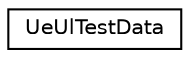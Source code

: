 digraph "Graphical Class Hierarchy"
{
 // LATEX_PDF_SIZE
  edge [fontname="Helvetica",fontsize="10",labelfontname="Helvetica",labelfontsize="10"];
  node [fontname="Helvetica",fontsize="10",shape=record];
  rankdir="LR";
  Node0 [label="UeUlTestData",height=0.2,width=0.4,color="black", fillcolor="white", style="filled",URL="$struct_ue_ul_test_data.html",tooltip="Custom test structure to hold information of data transmitted in the uplink per UE."];
}
